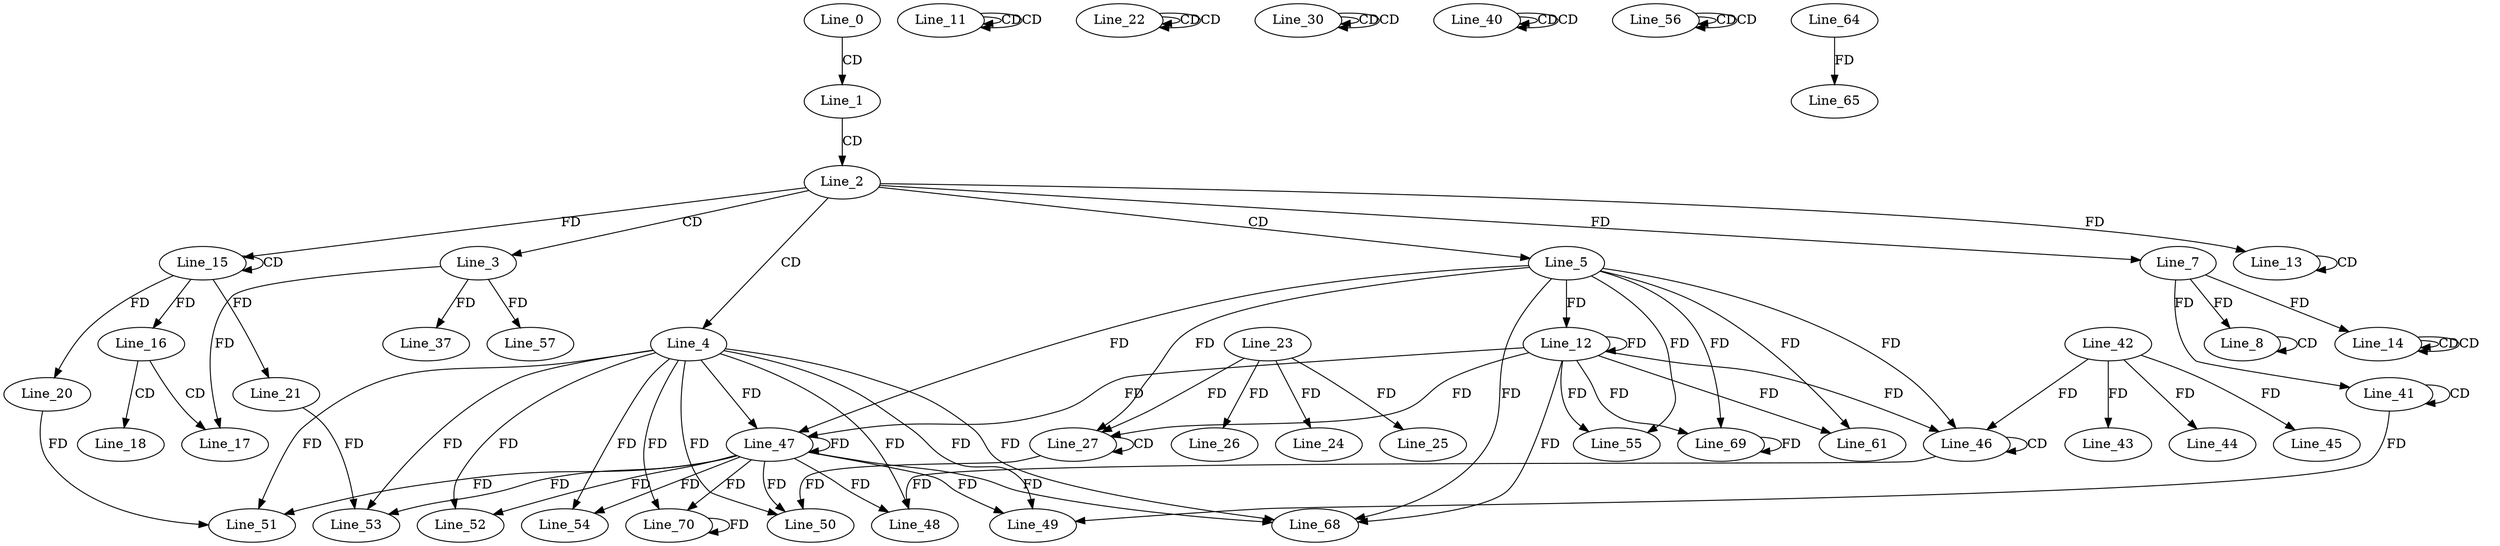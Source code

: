 digraph G {
  Line_0;
  Line_1;
  Line_2;
  Line_3;
  Line_4;
  Line_5;
  Line_7;
  Line_8;
  Line_8;
  Line_7;
  Line_11;
  Line_11;
  Line_11;
  Line_12;
  Line_12;
  Line_13;
  Line_13;
  Line_14;
  Line_14;
  Line_14;
  Line_14;
  Line_15;
  Line_15;
  Line_16;
  Line_16;
  Line_16;
  Line_17;
  Line_18;
  Line_20;
  Line_21;
  Line_22;
  Line_22;
  Line_22;
  Line_23;
  Line_24;
  Line_25;
  Line_26;
  Line_27;
  Line_27;
  Line_30;
  Line_30;
  Line_30;
  Line_37;
  Line_40;
  Line_40;
  Line_40;
  Line_41;
  Line_41;
  Line_42;
  Line_43;
  Line_44;
  Line_45;
  Line_46;
  Line_46;
  Line_47;
  Line_47;
  Line_48;
  Line_49;
  Line_49;
  Line_50;
  Line_51;
  Line_20;
  Line_52;
  Line_53;
  Line_21;
  Line_54;
  Line_55;
  Line_56;
  Line_56;
  Line_56;
  Line_57;
  Line_61;
  Line_64;
  Line_65;
  Line_68;
  Line_69;
  Line_70;
  Line_0 -> Line_1 [ label="CD" ];
  Line_1 -> Line_2 [ label="CD" ];
  Line_2 -> Line_3 [ label="CD" ];
  Line_2 -> Line_4 [ label="CD" ];
  Line_2 -> Line_5 [ label="CD" ];
  Line_2 -> Line_7 [ label="FD" ];
  Line_8 -> Line_8 [ label="CD" ];
  Line_7 -> Line_8 [ label="FD" ];
  Line_11 -> Line_11 [ label="CD" ];
  Line_11 -> Line_11 [ label="CD" ];
  Line_5 -> Line_12 [ label="FD" ];
  Line_12 -> Line_12 [ label="FD" ];
  Line_13 -> Line_13 [ label="CD" ];
  Line_2 -> Line_13 [ label="FD" ];
  Line_14 -> Line_14 [ label="CD" ];
  Line_14 -> Line_14 [ label="CD" ];
  Line_7 -> Line_14 [ label="FD" ];
  Line_15 -> Line_15 [ label="CD" ];
  Line_2 -> Line_15 [ label="FD" ];
  Line_15 -> Line_16 [ label="FD" ];
  Line_16 -> Line_17 [ label="CD" ];
  Line_3 -> Line_17 [ label="FD" ];
  Line_16 -> Line_18 [ label="CD" ];
  Line_15 -> Line_20 [ label="FD" ];
  Line_15 -> Line_21 [ label="FD" ];
  Line_22 -> Line_22 [ label="CD" ];
  Line_22 -> Line_22 [ label="CD" ];
  Line_23 -> Line_24 [ label="FD" ];
  Line_23 -> Line_25 [ label="FD" ];
  Line_23 -> Line_26 [ label="FD" ];
  Line_27 -> Line_27 [ label="CD" ];
  Line_5 -> Line_27 [ label="FD" ];
  Line_12 -> Line_27 [ label="FD" ];
  Line_23 -> Line_27 [ label="FD" ];
  Line_30 -> Line_30 [ label="CD" ];
  Line_30 -> Line_30 [ label="CD" ];
  Line_3 -> Line_37 [ label="FD" ];
  Line_40 -> Line_40 [ label="CD" ];
  Line_40 -> Line_40 [ label="CD" ];
  Line_41 -> Line_41 [ label="CD" ];
  Line_7 -> Line_41 [ label="FD" ];
  Line_42 -> Line_43 [ label="FD" ];
  Line_42 -> Line_44 [ label="FD" ];
  Line_42 -> Line_45 [ label="FD" ];
  Line_46 -> Line_46 [ label="CD" ];
  Line_5 -> Line_46 [ label="FD" ];
  Line_12 -> Line_46 [ label="FD" ];
  Line_42 -> Line_46 [ label="FD" ];
  Line_4 -> Line_47 [ label="FD" ];
  Line_47 -> Line_47 [ label="FD" ];
  Line_5 -> Line_47 [ label="FD" ];
  Line_12 -> Line_47 [ label="FD" ];
  Line_4 -> Line_48 [ label="FD" ];
  Line_47 -> Line_48 [ label="FD" ];
  Line_46 -> Line_48 [ label="FD" ];
  Line_4 -> Line_49 [ label="FD" ];
  Line_47 -> Line_49 [ label="FD" ];
  Line_41 -> Line_49 [ label="FD" ];
  Line_4 -> Line_50 [ label="FD" ];
  Line_47 -> Line_50 [ label="FD" ];
  Line_27 -> Line_50 [ label="FD" ];
  Line_4 -> Line_51 [ label="FD" ];
  Line_47 -> Line_51 [ label="FD" ];
  Line_20 -> Line_51 [ label="FD" ];
  Line_4 -> Line_52 [ label="FD" ];
  Line_47 -> Line_52 [ label="FD" ];
  Line_4 -> Line_53 [ label="FD" ];
  Line_47 -> Line_53 [ label="FD" ];
  Line_21 -> Line_53 [ label="FD" ];
  Line_4 -> Line_54 [ label="FD" ];
  Line_47 -> Line_54 [ label="FD" ];
  Line_5 -> Line_55 [ label="FD" ];
  Line_12 -> Line_55 [ label="FD" ];
  Line_56 -> Line_56 [ label="CD" ];
  Line_56 -> Line_56 [ label="CD" ];
  Line_3 -> Line_57 [ label="FD" ];
  Line_5 -> Line_61 [ label="FD" ];
  Line_12 -> Line_61 [ label="FD" ];
  Line_64 -> Line_65 [ label="FD" ];
  Line_5 -> Line_68 [ label="FD" ];
  Line_12 -> Line_68 [ label="FD" ];
  Line_4 -> Line_68 [ label="FD" ];
  Line_47 -> Line_68 [ label="FD" ];
  Line_5 -> Line_69 [ label="FD" ];
  Line_12 -> Line_69 [ label="FD" ];
  Line_69 -> Line_69 [ label="FD" ];
  Line_4 -> Line_70 [ label="FD" ];
  Line_47 -> Line_70 [ label="FD" ];
  Line_70 -> Line_70 [ label="FD" ];
}
